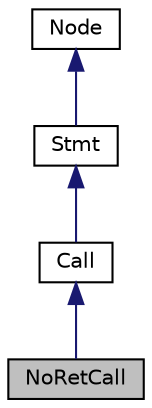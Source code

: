 digraph "NoRetCall"
{
  edge [fontname="Helvetica",fontsize="10",labelfontname="Helvetica",labelfontsize="10"];
  node [fontname="Helvetica",fontsize="10",shape=record];
  Node0 [label="NoRetCall",height=0.2,width=0.4,color="black", fillcolor="grey75", style="filled", fontcolor="black"];
  Node1 -> Node0 [dir="back",color="midnightblue",fontsize="10",style="solid"];
  Node1 [label="Call",height=0.2,width=0.4,color="black", fillcolor="white", style="filled",URL="$class_call.html"];
  Node2 -> Node1 [dir="back",color="midnightblue",fontsize="10",style="solid"];
  Node2 [label="Stmt",height=0.2,width=0.4,color="black", fillcolor="white", style="filled",URL="$class_stmt.html"];
  Node3 -> Node2 [dir="back",color="midnightblue",fontsize="10",style="solid"];
  Node3 [label="Node",height=0.2,width=0.4,color="black", fillcolor="white", style="filled",URL="$class_node.html"];
}
